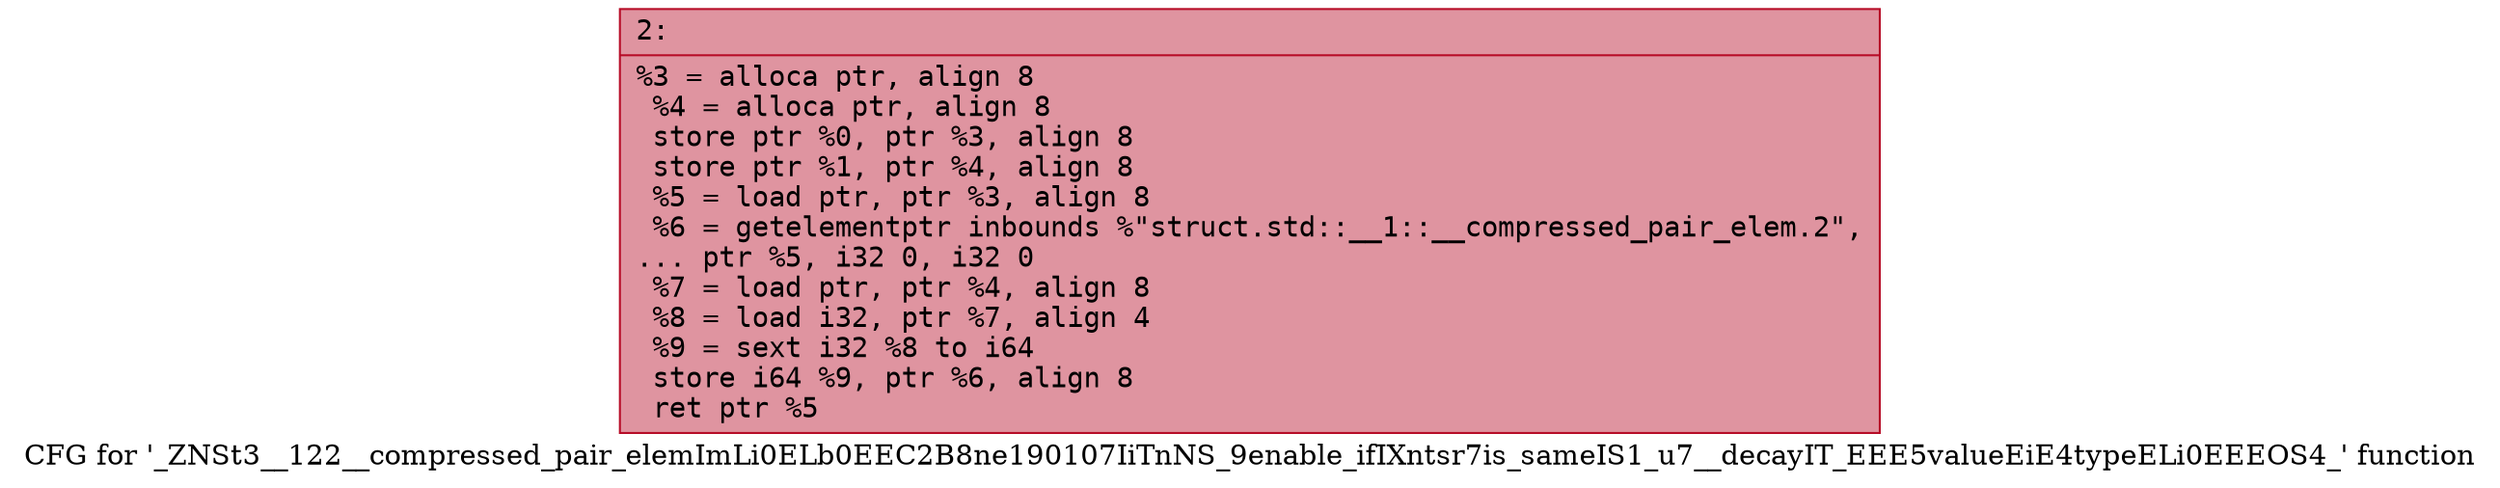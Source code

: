 digraph "CFG for '_ZNSt3__122__compressed_pair_elemImLi0ELb0EEC2B8ne190107IiTnNS_9enable_ifIXntsr7is_sameIS1_u7__decayIT_EEE5valueEiE4typeELi0EEEOS4_' function" {
	label="CFG for '_ZNSt3__122__compressed_pair_elemImLi0ELb0EEC2B8ne190107IiTnNS_9enable_ifIXntsr7is_sameIS1_u7__decayIT_EEE5valueEiE4typeELi0EEEOS4_' function";

	Node0x600001382800 [shape=record,color="#b70d28ff", style=filled, fillcolor="#b70d2870" fontname="Courier",label="{2:\l|  %3 = alloca ptr, align 8\l  %4 = alloca ptr, align 8\l  store ptr %0, ptr %3, align 8\l  store ptr %1, ptr %4, align 8\l  %5 = load ptr, ptr %3, align 8\l  %6 = getelementptr inbounds %\"struct.std::__1::__compressed_pair_elem.2\",\l... ptr %5, i32 0, i32 0\l  %7 = load ptr, ptr %4, align 8\l  %8 = load i32, ptr %7, align 4\l  %9 = sext i32 %8 to i64\l  store i64 %9, ptr %6, align 8\l  ret ptr %5\l}"];
}
